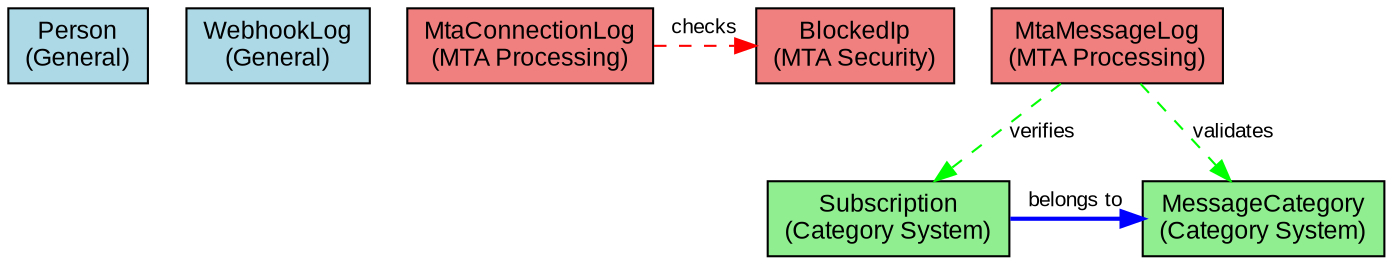 digraph simple_er_diagram {
    // Graph settings
    rankdir=TB;
    node [shape=box, fontname="Arial", fontsize=12, style=filled];
    edge [fontname="Arial", fontsize=10];
    
    // Entity colors
    person [fillcolor=lightblue, label="Person\n(General)"];
    webhook_log [fillcolor=lightblue, label="WebhookLog\n(General)"];
    
    mta_connection_log [fillcolor=lightcoral, label="MtaConnectionLog\n(MTA Processing)"];
    mta_message_log [fillcolor=lightcoral, label="MtaMessageLog\n(MTA Processing)"];
    blocked_ips [fillcolor=lightcoral, label="BlockedIp\n(MTA Security)"];
    
    message_categories [fillcolor=lightgreen, label="MessageCategory\n(Category System)"];
    subscriptions [fillcolor=lightgreen, label="Subscription\n(Category System)"];
    
    // Primary relationship
    subscriptions -> message_categories [label="belongs to", style=bold, color=blue];
    
    // Functional relationships (dotted)
    mta_connection_log -> blocked_ips [label="checks", style=dashed, color=red];
    mta_message_log -> message_categories [label="validates", style=dashed, color=green];
    mta_message_log -> subscriptions [label="verifies", style=dashed, color=green];
    
    // Grouping
    {rank=same; person; webhook_log;}
    {rank=same; mta_connection_log; mta_message_log; blocked_ips;}
    {rank=same; message_categories; subscriptions;}
}
